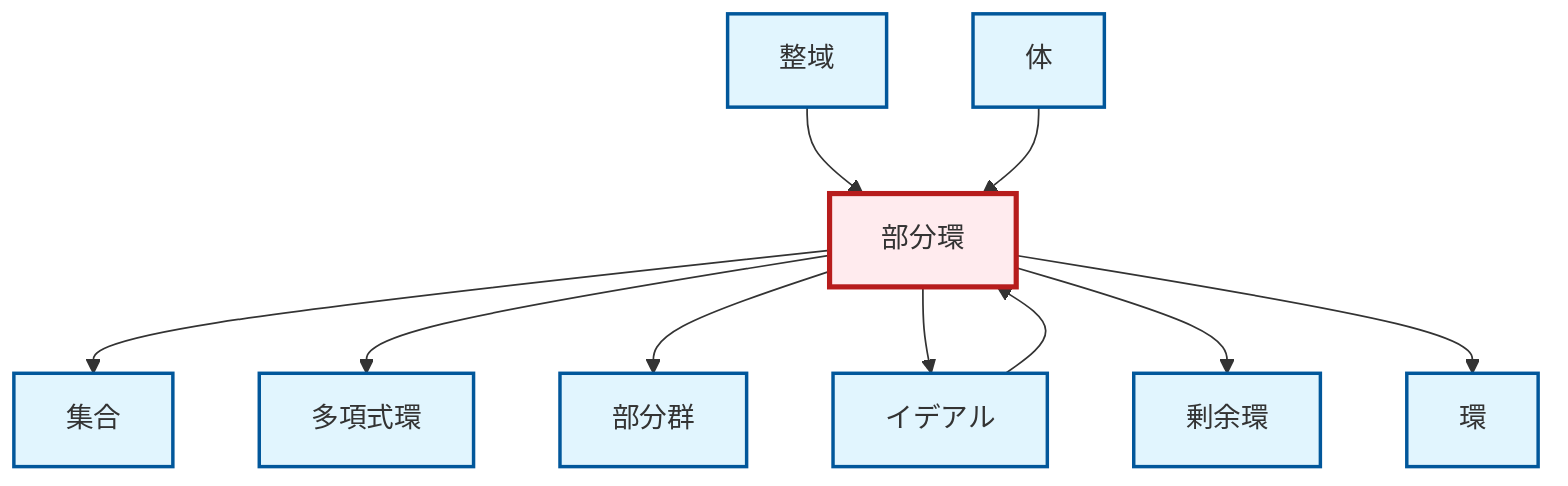 graph TD
    classDef definition fill:#e1f5fe,stroke:#01579b,stroke-width:2px
    classDef theorem fill:#f3e5f5,stroke:#4a148c,stroke-width:2px
    classDef axiom fill:#fff3e0,stroke:#e65100,stroke-width:2px
    classDef example fill:#e8f5e9,stroke:#1b5e20,stroke-width:2px
    classDef current fill:#ffebee,stroke:#b71c1c,stroke-width:3px
    def-subring["部分環"]:::definition
    def-set["集合"]:::definition
    def-polynomial-ring["多項式環"]:::definition
    def-ring["環"]:::definition
    def-field["体"]:::definition
    def-ideal["イデアル"]:::definition
    def-integral-domain["整域"]:::definition
    def-subgroup["部分群"]:::definition
    def-quotient-ring["剰余環"]:::definition
    def-integral-domain --> def-subring
    def-subring --> def-set
    def-subring --> def-polynomial-ring
    def-subring --> def-subgroup
    def-field --> def-subring
    def-subring --> def-ideal
    def-subring --> def-quotient-ring
    def-subring --> def-ring
    def-ideal --> def-subring
    class def-subring current
